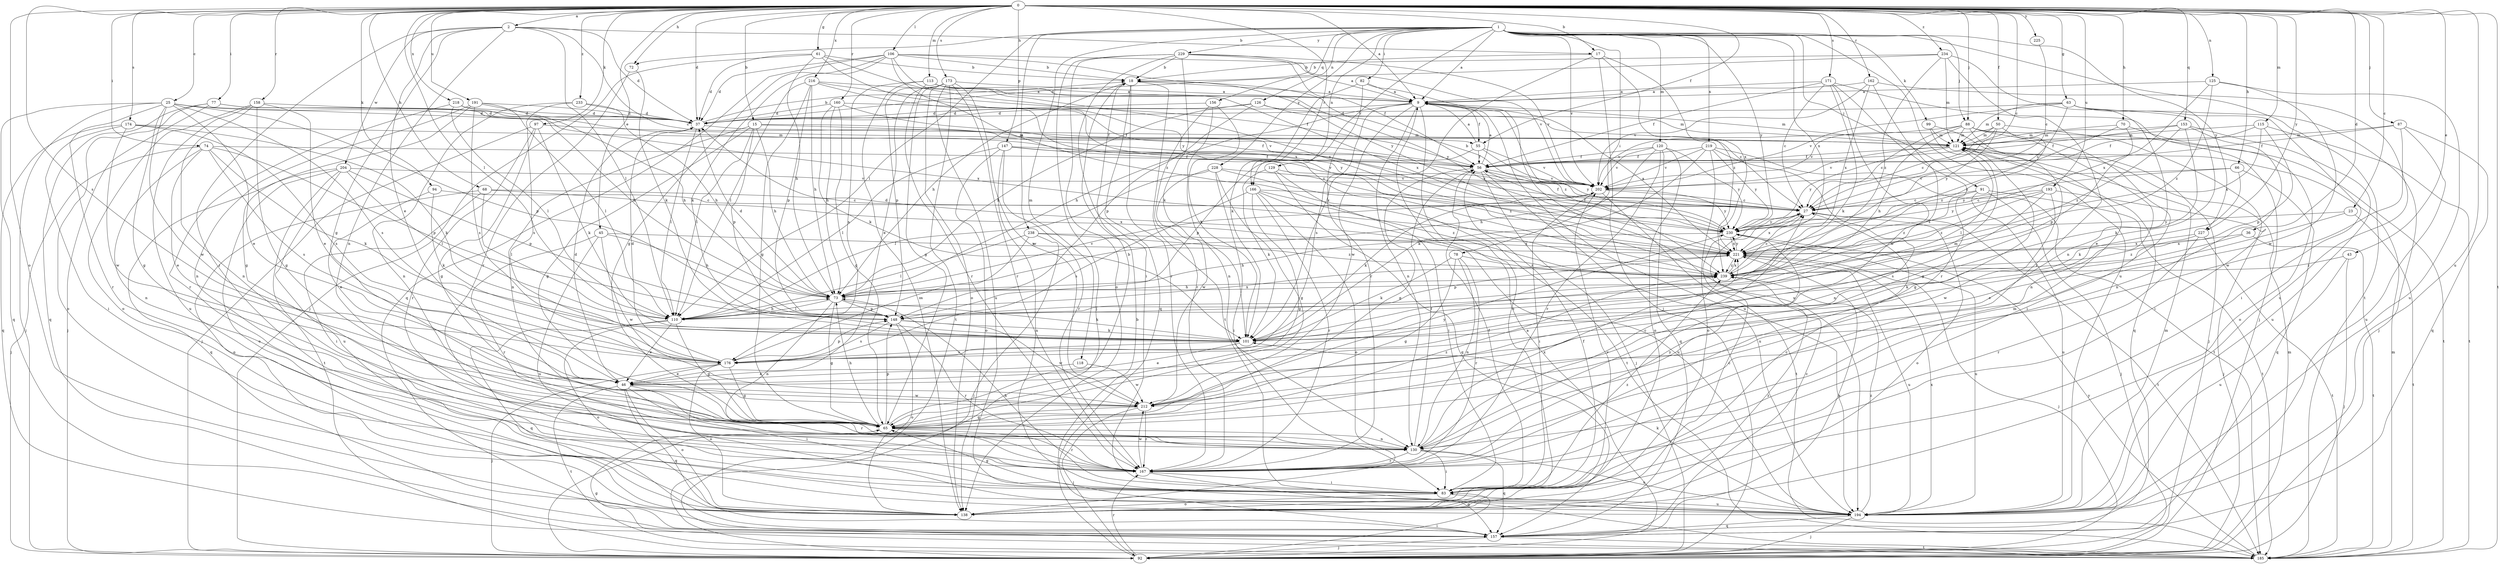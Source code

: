 strict digraph  {
0;
1;
2;
9;
15;
17;
18;
23;
25;
27;
36;
37;
43;
45;
46;
50;
55;
56;
61;
63;
65;
66;
68;
70;
72;
73;
74;
77;
78;
82;
83;
87;
88;
91;
92;
94;
97;
99;
101;
106;
110;
113;
115;
118;
120;
121;
125;
126;
129;
130;
138;
147;
148;
153;
156;
157;
158;
160;
162;
166;
167;
171;
173;
174;
176;
185;
191;
193;
194;
202;
204;
212;
216;
218;
219;
221;
225;
227;
228;
229;
230;
233;
234;
238;
239;
0 -> 2  [label=a];
0 -> 9  [label=a];
0 -> 15  [label=b];
0 -> 17  [label=b];
0 -> 23  [label=c];
0 -> 25  [label=c];
0 -> 27  [label=c];
0 -> 36  [label=d];
0 -> 37  [label=d];
0 -> 43  [label=e];
0 -> 45  [label=e];
0 -> 50  [label=f];
0 -> 55  [label=f];
0 -> 61  [label=g];
0 -> 63  [label=g];
0 -> 66  [label=h];
0 -> 68  [label=h];
0 -> 70  [label=h];
0 -> 72  [label=h];
0 -> 74  [label=i];
0 -> 77  [label=i];
0 -> 87  [label=j];
0 -> 88  [label=j];
0 -> 94  [label=k];
0 -> 97  [label=k];
0 -> 106  [label=l];
0 -> 110  [label=l];
0 -> 113  [label=m];
0 -> 115  [label=m];
0 -> 125  [label=n];
0 -> 138  [label=o];
0 -> 147  [label=p];
0 -> 153  [label=q];
0 -> 158  [label=r];
0 -> 160  [label=r];
0 -> 162  [label=r];
0 -> 166  [label=r];
0 -> 171  [label=s];
0 -> 173  [label=s];
0 -> 174  [label=s];
0 -> 176  [label=s];
0 -> 185  [label=t];
0 -> 191  [label=u];
0 -> 193  [label=u];
0 -> 194  [label=u];
0 -> 216  [label=x];
0 -> 218  [label=x];
0 -> 225  [label=y];
0 -> 227  [label=y];
0 -> 233  [label=z];
0 -> 234  [label=z];
1 -> 9  [label=a];
1 -> 72  [label=h];
1 -> 78  [label=i];
1 -> 82  [label=i];
1 -> 88  [label=j];
1 -> 91  [label=j];
1 -> 99  [label=k];
1 -> 110  [label=l];
1 -> 118  [label=m];
1 -> 120  [label=m];
1 -> 126  [label=n];
1 -> 129  [label=n];
1 -> 156  [label=q];
1 -> 166  [label=r];
1 -> 185  [label=t];
1 -> 194  [label=u];
1 -> 202  [label=v];
1 -> 219  [label=x];
1 -> 221  [label=x];
1 -> 227  [label=y];
1 -> 228  [label=y];
1 -> 229  [label=y];
1 -> 230  [label=y];
1 -> 238  [label=z];
2 -> 17  [label=b];
2 -> 27  [label=c];
2 -> 37  [label=d];
2 -> 46  [label=e];
2 -> 65  [label=g];
2 -> 83  [label=i];
2 -> 110  [label=l];
2 -> 130  [label=n];
2 -> 204  [label=w];
9 -> 37  [label=d];
9 -> 55  [label=f];
9 -> 73  [label=h];
9 -> 121  [label=m];
9 -> 130  [label=n];
9 -> 138  [label=o];
9 -> 176  [label=s];
9 -> 194  [label=u];
9 -> 212  [label=w];
9 -> 239  [label=z];
15 -> 55  [label=f];
15 -> 56  [label=f];
15 -> 65  [label=g];
15 -> 73  [label=h];
15 -> 110  [label=l];
15 -> 130  [label=n];
15 -> 148  [label=p];
17 -> 18  [label=b];
17 -> 92  [label=j];
17 -> 101  [label=k];
17 -> 221  [label=x];
17 -> 239  [label=z];
18 -> 9  [label=a];
18 -> 73  [label=h];
18 -> 157  [label=q];
18 -> 167  [label=r];
18 -> 185  [label=t];
23 -> 46  [label=e];
23 -> 185  [label=t];
23 -> 230  [label=y];
25 -> 37  [label=d];
25 -> 46  [label=e];
25 -> 65  [label=g];
25 -> 92  [label=j];
25 -> 148  [label=p];
25 -> 157  [label=q];
25 -> 167  [label=r];
25 -> 176  [label=s];
25 -> 212  [label=w];
25 -> 221  [label=x];
27 -> 18  [label=b];
27 -> 56  [label=f];
27 -> 138  [label=o];
27 -> 185  [label=t];
27 -> 221  [label=x];
27 -> 230  [label=y];
36 -> 101  [label=k];
36 -> 185  [label=t];
36 -> 221  [label=x];
37 -> 18  [label=b];
37 -> 110  [label=l];
37 -> 121  [label=m];
43 -> 92  [label=j];
43 -> 194  [label=u];
43 -> 239  [label=z];
45 -> 73  [label=h];
45 -> 167  [label=r];
45 -> 194  [label=u];
45 -> 212  [label=w];
45 -> 221  [label=x];
46 -> 37  [label=d];
46 -> 83  [label=i];
46 -> 138  [label=o];
46 -> 157  [label=q];
46 -> 167  [label=r];
46 -> 185  [label=t];
46 -> 212  [label=w];
50 -> 27  [label=c];
50 -> 83  [label=i];
50 -> 121  [label=m];
50 -> 202  [label=v];
50 -> 230  [label=y];
50 -> 239  [label=z];
55 -> 9  [label=a];
55 -> 56  [label=f];
55 -> 148  [label=p];
55 -> 202  [label=v];
55 -> 230  [label=y];
56 -> 9  [label=a];
56 -> 65  [label=g];
56 -> 92  [label=j];
56 -> 194  [label=u];
56 -> 202  [label=v];
61 -> 18  [label=b];
61 -> 37  [label=d];
61 -> 73  [label=h];
61 -> 92  [label=j];
61 -> 221  [label=x];
61 -> 230  [label=y];
63 -> 27  [label=c];
63 -> 37  [label=d];
63 -> 46  [label=e];
63 -> 83  [label=i];
63 -> 92  [label=j];
63 -> 121  [label=m];
63 -> 202  [label=v];
65 -> 18  [label=b];
65 -> 73  [label=h];
65 -> 130  [label=n];
65 -> 148  [label=p];
65 -> 167  [label=r];
65 -> 239  [label=z];
66 -> 101  [label=k];
66 -> 157  [label=q];
66 -> 202  [label=v];
66 -> 230  [label=y];
68 -> 27  [label=c];
68 -> 83  [label=i];
68 -> 110  [label=l];
68 -> 138  [label=o];
68 -> 221  [label=x];
70 -> 121  [label=m];
70 -> 138  [label=o];
70 -> 148  [label=p];
70 -> 221  [label=x];
72 -> 101  [label=k];
72 -> 167  [label=r];
73 -> 37  [label=d];
73 -> 65  [label=g];
73 -> 101  [label=k];
73 -> 110  [label=l];
73 -> 130  [label=n];
73 -> 148  [label=p];
73 -> 202  [label=v];
74 -> 46  [label=e];
74 -> 56  [label=f];
74 -> 92  [label=j];
74 -> 101  [label=k];
74 -> 130  [label=n];
74 -> 148  [label=p];
74 -> 176  [label=s];
77 -> 37  [label=d];
77 -> 92  [label=j];
77 -> 138  [label=o];
77 -> 157  [label=q];
77 -> 230  [label=y];
78 -> 65  [label=g];
78 -> 101  [label=k];
78 -> 130  [label=n];
78 -> 167  [label=r];
78 -> 239  [label=z];
82 -> 9  [label=a];
82 -> 101  [label=k];
82 -> 167  [label=r];
82 -> 194  [label=u];
83 -> 27  [label=c];
83 -> 56  [label=f];
83 -> 65  [label=g];
83 -> 73  [label=h];
83 -> 138  [label=o];
83 -> 194  [label=u];
83 -> 239  [label=z];
87 -> 56  [label=f];
87 -> 121  [label=m];
87 -> 157  [label=q];
87 -> 194  [label=u];
87 -> 212  [label=w];
88 -> 27  [label=c];
88 -> 65  [label=g];
88 -> 73  [label=h];
88 -> 83  [label=i];
88 -> 121  [label=m];
88 -> 130  [label=n];
88 -> 185  [label=t];
88 -> 202  [label=v];
91 -> 27  [label=c];
91 -> 92  [label=j];
91 -> 185  [label=t];
91 -> 194  [label=u];
91 -> 239  [label=z];
92 -> 9  [label=a];
92 -> 18  [label=b];
92 -> 83  [label=i];
92 -> 121  [label=m];
92 -> 167  [label=r];
94 -> 27  [label=c];
94 -> 46  [label=e];
94 -> 101  [label=k];
97 -> 65  [label=g];
97 -> 92  [label=j];
97 -> 101  [label=k];
97 -> 121  [label=m];
97 -> 167  [label=r];
99 -> 92  [label=j];
99 -> 121  [label=m];
99 -> 157  [label=q];
101 -> 46  [label=e];
101 -> 121  [label=m];
101 -> 176  [label=s];
106 -> 18  [label=b];
106 -> 37  [label=d];
106 -> 65  [label=g];
106 -> 101  [label=k];
106 -> 157  [label=q];
106 -> 202  [label=v];
106 -> 221  [label=x];
106 -> 230  [label=y];
106 -> 239  [label=z];
110 -> 46  [label=e];
110 -> 65  [label=g];
110 -> 73  [label=h];
110 -> 138  [label=o];
110 -> 157  [label=q];
110 -> 221  [label=x];
113 -> 9  [label=a];
113 -> 138  [label=o];
113 -> 167  [label=r];
113 -> 176  [label=s];
113 -> 221  [label=x];
113 -> 230  [label=y];
115 -> 56  [label=f];
115 -> 121  [label=m];
115 -> 148  [label=p];
115 -> 185  [label=t];
115 -> 221  [label=x];
118 -> 46  [label=e];
118 -> 212  [label=w];
120 -> 56  [label=f];
120 -> 73  [label=h];
120 -> 138  [label=o];
120 -> 157  [label=q];
120 -> 167  [label=r];
120 -> 202  [label=v];
120 -> 230  [label=y];
121 -> 56  [label=f];
121 -> 65  [label=g];
121 -> 110  [label=l];
121 -> 202  [label=v];
121 -> 230  [label=y];
125 -> 9  [label=a];
125 -> 194  [label=u];
125 -> 212  [label=w];
125 -> 221  [label=x];
125 -> 239  [label=z];
126 -> 27  [label=c];
126 -> 37  [label=d];
126 -> 73  [label=h];
126 -> 121  [label=m];
126 -> 148  [label=p];
129 -> 83  [label=i];
129 -> 101  [label=k];
129 -> 157  [label=q];
129 -> 202  [label=v];
130 -> 27  [label=c];
130 -> 56  [label=f];
130 -> 83  [label=i];
130 -> 157  [label=q];
130 -> 167  [label=r];
130 -> 194  [label=u];
130 -> 221  [label=x];
138 -> 27  [label=c];
138 -> 56  [label=f];
138 -> 202  [label=v];
138 -> 239  [label=z];
147 -> 56  [label=f];
147 -> 110  [label=l];
147 -> 138  [label=o];
147 -> 167  [label=r];
147 -> 194  [label=u];
147 -> 202  [label=v];
147 -> 239  [label=z];
148 -> 101  [label=k];
148 -> 138  [label=o];
148 -> 167  [label=r];
148 -> 176  [label=s];
148 -> 212  [label=w];
153 -> 56  [label=f];
153 -> 101  [label=k];
153 -> 121  [label=m];
153 -> 130  [label=n];
153 -> 194  [label=u];
153 -> 239  [label=z];
156 -> 37  [label=d];
156 -> 101  [label=k];
156 -> 130  [label=n];
156 -> 167  [label=r];
157 -> 27  [label=c];
157 -> 92  [label=j];
157 -> 185  [label=t];
157 -> 221  [label=x];
158 -> 37  [label=d];
158 -> 46  [label=e];
158 -> 65  [label=g];
158 -> 130  [label=n];
158 -> 138  [label=o];
158 -> 194  [label=u];
160 -> 37  [label=d];
160 -> 56  [label=f];
160 -> 65  [label=g];
160 -> 73  [label=h];
160 -> 101  [label=k];
160 -> 202  [label=v];
162 -> 9  [label=a];
162 -> 176  [label=s];
162 -> 194  [label=u];
162 -> 202  [label=v];
162 -> 221  [label=x];
166 -> 27  [label=c];
166 -> 65  [label=g];
166 -> 138  [label=o];
166 -> 167  [label=r];
166 -> 176  [label=s];
166 -> 194  [label=u];
166 -> 239  [label=z];
167 -> 83  [label=i];
167 -> 121  [label=m];
167 -> 157  [label=q];
167 -> 212  [label=w];
167 -> 230  [label=y];
171 -> 9  [label=a];
171 -> 27  [label=c];
171 -> 56  [label=f];
171 -> 92  [label=j];
171 -> 101  [label=k];
171 -> 167  [label=r];
171 -> 212  [label=w];
173 -> 9  [label=a];
173 -> 46  [label=e];
173 -> 65  [label=g];
173 -> 138  [label=o];
173 -> 148  [label=p];
173 -> 167  [label=r];
173 -> 185  [label=t];
173 -> 194  [label=u];
173 -> 212  [label=w];
174 -> 83  [label=i];
174 -> 101  [label=k];
174 -> 121  [label=m];
174 -> 157  [label=q];
174 -> 176  [label=s];
174 -> 212  [label=w];
176 -> 37  [label=d];
176 -> 46  [label=e];
176 -> 65  [label=g];
176 -> 92  [label=j];
176 -> 138  [label=o];
176 -> 148  [label=p];
185 -> 65  [label=g];
185 -> 121  [label=m];
185 -> 230  [label=y];
191 -> 37  [label=d];
191 -> 65  [label=g];
191 -> 73  [label=h];
191 -> 110  [label=l];
191 -> 130  [label=n];
191 -> 176  [label=s];
193 -> 27  [label=c];
193 -> 92  [label=j];
193 -> 176  [label=s];
193 -> 212  [label=w];
193 -> 230  [label=y];
193 -> 239  [label=z];
194 -> 92  [label=j];
194 -> 101  [label=k];
194 -> 121  [label=m];
194 -> 157  [label=q];
194 -> 221  [label=x];
194 -> 239  [label=z];
202 -> 27  [label=c];
202 -> 83  [label=i];
202 -> 101  [label=k];
202 -> 185  [label=t];
202 -> 230  [label=y];
204 -> 110  [label=l];
204 -> 138  [label=o];
204 -> 148  [label=p];
204 -> 157  [label=q];
204 -> 185  [label=t];
204 -> 194  [label=u];
204 -> 202  [label=v];
212 -> 65  [label=g];
212 -> 92  [label=j];
212 -> 167  [label=r];
212 -> 230  [label=y];
216 -> 9  [label=a];
216 -> 56  [label=f];
216 -> 65  [label=g];
216 -> 73  [label=h];
216 -> 110  [label=l];
216 -> 148  [label=p];
216 -> 239  [label=z];
218 -> 37  [label=d];
218 -> 73  [label=h];
218 -> 110  [label=l];
218 -> 167  [label=r];
219 -> 56  [label=f];
219 -> 101  [label=k];
219 -> 130  [label=n];
219 -> 138  [label=o];
219 -> 185  [label=t];
219 -> 202  [label=v];
219 -> 230  [label=y];
221 -> 9  [label=a];
221 -> 92  [label=j];
221 -> 148  [label=p];
221 -> 194  [label=u];
221 -> 230  [label=y];
221 -> 239  [label=z];
225 -> 27  [label=c];
227 -> 167  [label=r];
227 -> 185  [label=t];
227 -> 221  [label=x];
227 -> 239  [label=z];
228 -> 65  [label=g];
228 -> 83  [label=i];
228 -> 110  [label=l];
228 -> 185  [label=t];
228 -> 202  [label=v];
228 -> 212  [label=w];
229 -> 9  [label=a];
229 -> 18  [label=b];
229 -> 56  [label=f];
229 -> 83  [label=i];
229 -> 92  [label=j];
229 -> 101  [label=k];
229 -> 138  [label=o];
229 -> 202  [label=v];
230 -> 56  [label=f];
230 -> 73  [label=h];
230 -> 194  [label=u];
230 -> 221  [label=x];
233 -> 37  [label=d];
233 -> 73  [label=h];
233 -> 130  [label=n];
233 -> 176  [label=s];
234 -> 18  [label=b];
234 -> 37  [label=d];
234 -> 121  [label=m];
234 -> 130  [label=n];
234 -> 167  [label=r];
234 -> 239  [label=z];
238 -> 92  [label=j];
238 -> 110  [label=l];
238 -> 176  [label=s];
238 -> 221  [label=x];
238 -> 239  [label=z];
239 -> 27  [label=c];
239 -> 37  [label=d];
239 -> 73  [label=h];
239 -> 221  [label=x];
}
